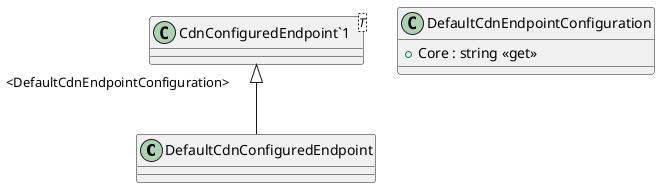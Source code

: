 @startuml
class DefaultCdnConfiguredEndpoint {
}
class DefaultCdnEndpointConfiguration {
    + Core : string <<get>>
}
class "CdnConfiguredEndpoint`1"<T> {
}
"CdnConfiguredEndpoint`1" "<DefaultCdnEndpointConfiguration>" <|-- DefaultCdnConfiguredEndpoint
@enduml
